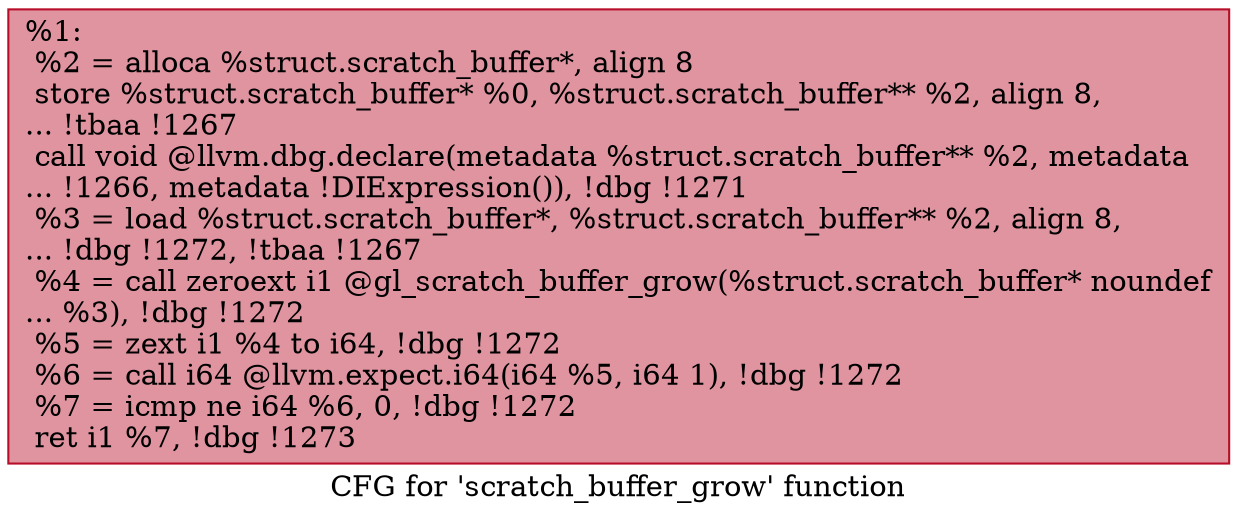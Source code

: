 digraph "CFG for 'scratch_buffer_grow' function" {
	label="CFG for 'scratch_buffer_grow' function";

	Node0x10faed0 [shape=record,color="#b70d28ff", style=filled, fillcolor="#b70d2870",label="{%1:\l  %2 = alloca %struct.scratch_buffer*, align 8\l  store %struct.scratch_buffer* %0, %struct.scratch_buffer** %2, align 8,\l... !tbaa !1267\l  call void @llvm.dbg.declare(metadata %struct.scratch_buffer** %2, metadata\l... !1266, metadata !DIExpression()), !dbg !1271\l  %3 = load %struct.scratch_buffer*, %struct.scratch_buffer** %2, align 8,\l... !dbg !1272, !tbaa !1267\l  %4 = call zeroext i1 @gl_scratch_buffer_grow(%struct.scratch_buffer* noundef\l... %3), !dbg !1272\l  %5 = zext i1 %4 to i64, !dbg !1272\l  %6 = call i64 @llvm.expect.i64(i64 %5, i64 1), !dbg !1272\l  %7 = icmp ne i64 %6, 0, !dbg !1272\l  ret i1 %7, !dbg !1273\l}"];
}
